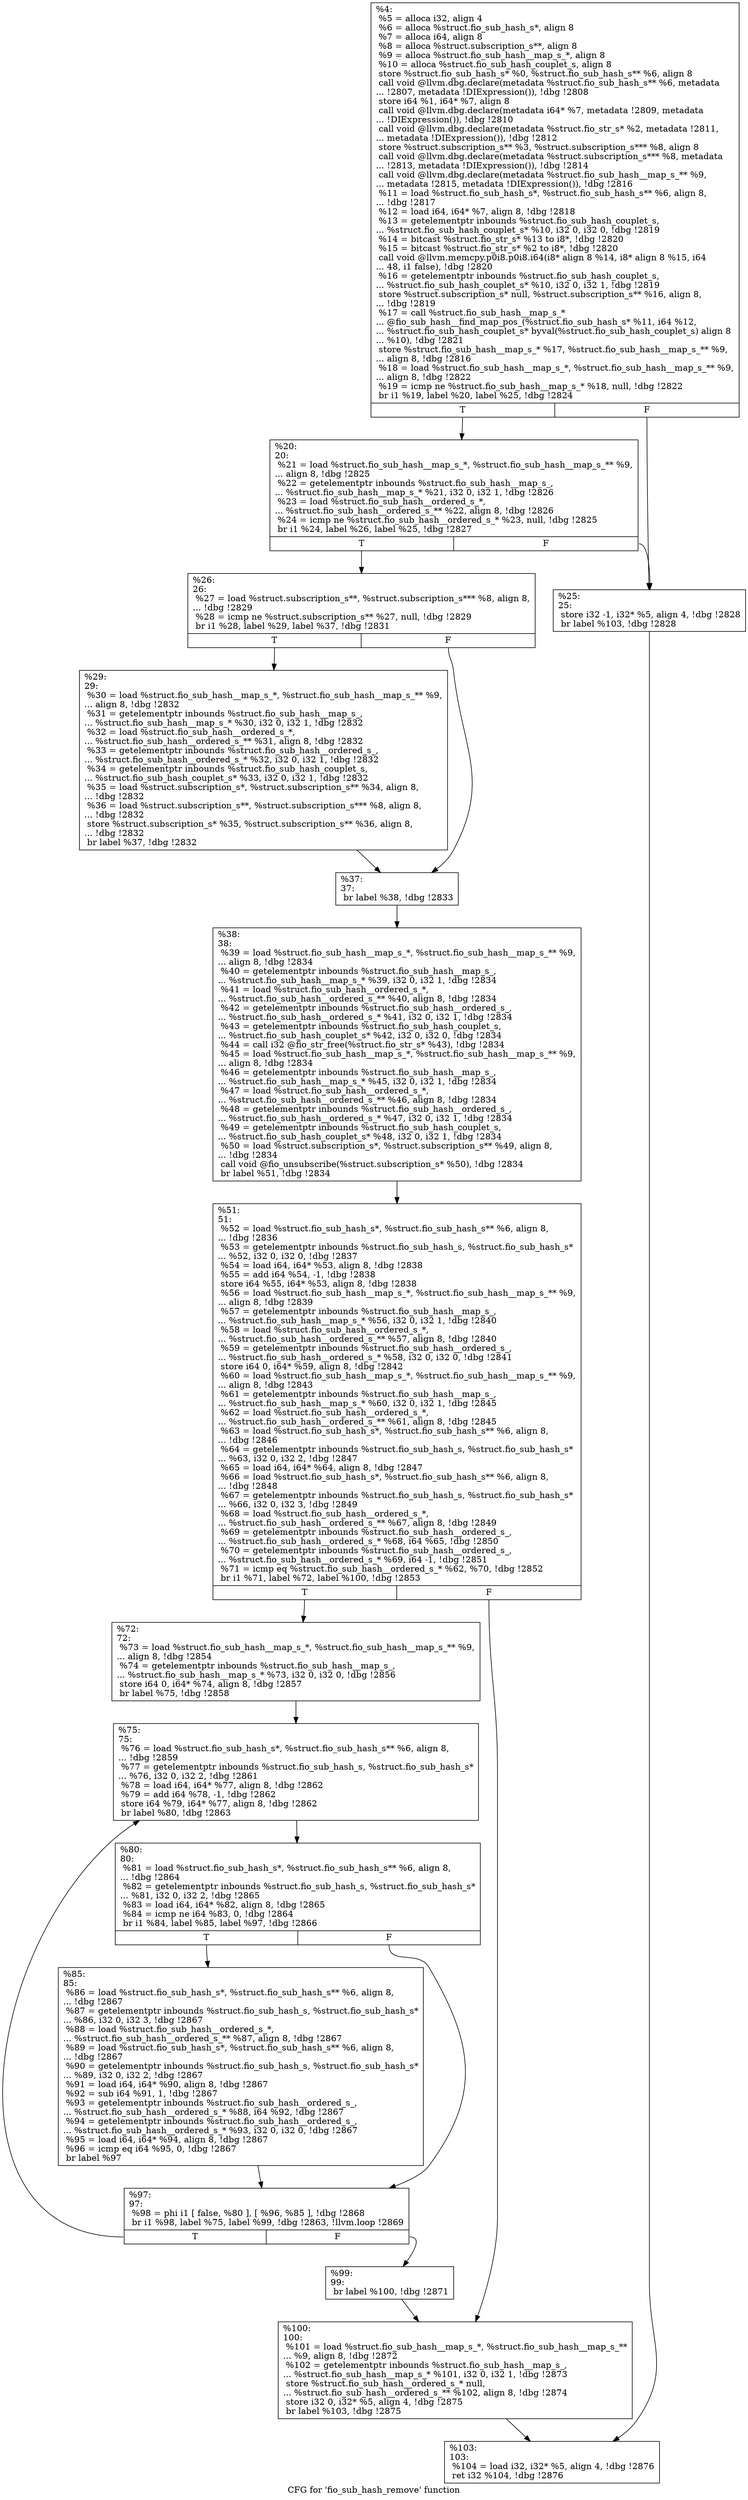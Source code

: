 digraph "CFG for 'fio_sub_hash_remove' function" {
	label="CFG for 'fio_sub_hash_remove' function";

	Node0x55685162a820 [shape=record,label="{%4:\l  %5 = alloca i32, align 4\l  %6 = alloca %struct.fio_sub_hash_s*, align 8\l  %7 = alloca i64, align 8\l  %8 = alloca %struct.subscription_s**, align 8\l  %9 = alloca %struct.fio_sub_hash__map_s_*, align 8\l  %10 = alloca %struct.fio_sub_hash_couplet_s, align 8\l  store %struct.fio_sub_hash_s* %0, %struct.fio_sub_hash_s** %6, align 8\l  call void @llvm.dbg.declare(metadata %struct.fio_sub_hash_s** %6, metadata\l... !2807, metadata !DIExpression()), !dbg !2808\l  store i64 %1, i64* %7, align 8\l  call void @llvm.dbg.declare(metadata i64* %7, metadata !2809, metadata\l... !DIExpression()), !dbg !2810\l  call void @llvm.dbg.declare(metadata %struct.fio_str_s* %2, metadata !2811,\l... metadata !DIExpression()), !dbg !2812\l  store %struct.subscription_s** %3, %struct.subscription_s*** %8, align 8\l  call void @llvm.dbg.declare(metadata %struct.subscription_s*** %8, metadata\l... !2813, metadata !DIExpression()), !dbg !2814\l  call void @llvm.dbg.declare(metadata %struct.fio_sub_hash__map_s_** %9,\l... metadata !2815, metadata !DIExpression()), !dbg !2816\l  %11 = load %struct.fio_sub_hash_s*, %struct.fio_sub_hash_s** %6, align 8,\l... !dbg !2817\l  %12 = load i64, i64* %7, align 8, !dbg !2818\l  %13 = getelementptr inbounds %struct.fio_sub_hash_couplet_s,\l... %struct.fio_sub_hash_couplet_s* %10, i32 0, i32 0, !dbg !2819\l  %14 = bitcast %struct.fio_str_s* %13 to i8*, !dbg !2820\l  %15 = bitcast %struct.fio_str_s* %2 to i8*, !dbg !2820\l  call void @llvm.memcpy.p0i8.p0i8.i64(i8* align 8 %14, i8* align 8 %15, i64\l... 48, i1 false), !dbg !2820\l  %16 = getelementptr inbounds %struct.fio_sub_hash_couplet_s,\l... %struct.fio_sub_hash_couplet_s* %10, i32 0, i32 1, !dbg !2819\l  store %struct.subscription_s* null, %struct.subscription_s** %16, align 8,\l... !dbg !2819\l  %17 = call %struct.fio_sub_hash__map_s_*\l... @fio_sub_hash__find_map_pos_(%struct.fio_sub_hash_s* %11, i64 %12,\l... %struct.fio_sub_hash_couplet_s* byval(%struct.fio_sub_hash_couplet_s) align 8\l... %10), !dbg !2821\l  store %struct.fio_sub_hash__map_s_* %17, %struct.fio_sub_hash__map_s_** %9,\l... align 8, !dbg !2816\l  %18 = load %struct.fio_sub_hash__map_s_*, %struct.fio_sub_hash__map_s_** %9,\l... align 8, !dbg !2822\l  %19 = icmp ne %struct.fio_sub_hash__map_s_* %18, null, !dbg !2822\l  br i1 %19, label %20, label %25, !dbg !2824\l|{<s0>T|<s1>F}}"];
	Node0x55685162a820:s0 -> Node0x55685162c130;
	Node0x55685162a820:s1 -> Node0x55685162c180;
	Node0x55685162c130 [shape=record,label="{%20:\l20:                                               \l  %21 = load %struct.fio_sub_hash__map_s_*, %struct.fio_sub_hash__map_s_** %9,\l... align 8, !dbg !2825\l  %22 = getelementptr inbounds %struct.fio_sub_hash__map_s_,\l... %struct.fio_sub_hash__map_s_* %21, i32 0, i32 1, !dbg !2826\l  %23 = load %struct.fio_sub_hash__ordered_s_*,\l... %struct.fio_sub_hash__ordered_s_** %22, align 8, !dbg !2826\l  %24 = icmp ne %struct.fio_sub_hash__ordered_s_* %23, null, !dbg !2825\l  br i1 %24, label %26, label %25, !dbg !2827\l|{<s0>T|<s1>F}}"];
	Node0x55685162c130:s0 -> Node0x55685162c1d0;
	Node0x55685162c130:s1 -> Node0x55685162c180;
	Node0x55685162c180 [shape=record,label="{%25:\l25:                                               \l  store i32 -1, i32* %5, align 4, !dbg !2828\l  br label %103, !dbg !2828\l}"];
	Node0x55685162c180 -> Node0x55685162c590;
	Node0x55685162c1d0 [shape=record,label="{%26:\l26:                                               \l  %27 = load %struct.subscription_s**, %struct.subscription_s*** %8, align 8,\l... !dbg !2829\l  %28 = icmp ne %struct.subscription_s** %27, null, !dbg !2829\l  br i1 %28, label %29, label %37, !dbg !2831\l|{<s0>T|<s1>F}}"];
	Node0x55685162c1d0:s0 -> Node0x55685162c220;
	Node0x55685162c1d0:s1 -> Node0x55685162c270;
	Node0x55685162c220 [shape=record,label="{%29:\l29:                                               \l  %30 = load %struct.fio_sub_hash__map_s_*, %struct.fio_sub_hash__map_s_** %9,\l... align 8, !dbg !2832\l  %31 = getelementptr inbounds %struct.fio_sub_hash__map_s_,\l... %struct.fio_sub_hash__map_s_* %30, i32 0, i32 1, !dbg !2832\l  %32 = load %struct.fio_sub_hash__ordered_s_*,\l... %struct.fio_sub_hash__ordered_s_** %31, align 8, !dbg !2832\l  %33 = getelementptr inbounds %struct.fio_sub_hash__ordered_s_,\l... %struct.fio_sub_hash__ordered_s_* %32, i32 0, i32 1, !dbg !2832\l  %34 = getelementptr inbounds %struct.fio_sub_hash_couplet_s,\l... %struct.fio_sub_hash_couplet_s* %33, i32 0, i32 1, !dbg !2832\l  %35 = load %struct.subscription_s*, %struct.subscription_s** %34, align 8,\l... !dbg !2832\l  %36 = load %struct.subscription_s**, %struct.subscription_s*** %8, align 8,\l... !dbg !2832\l  store %struct.subscription_s* %35, %struct.subscription_s** %36, align 8,\l... !dbg !2832\l  br label %37, !dbg !2832\l}"];
	Node0x55685162c220 -> Node0x55685162c270;
	Node0x55685162c270 [shape=record,label="{%37:\l37:                                               \l  br label %38, !dbg !2833\l}"];
	Node0x55685162c270 -> Node0x55685162c2c0;
	Node0x55685162c2c0 [shape=record,label="{%38:\l38:                                               \l  %39 = load %struct.fio_sub_hash__map_s_*, %struct.fio_sub_hash__map_s_** %9,\l... align 8, !dbg !2834\l  %40 = getelementptr inbounds %struct.fio_sub_hash__map_s_,\l... %struct.fio_sub_hash__map_s_* %39, i32 0, i32 1, !dbg !2834\l  %41 = load %struct.fio_sub_hash__ordered_s_*,\l... %struct.fio_sub_hash__ordered_s_** %40, align 8, !dbg !2834\l  %42 = getelementptr inbounds %struct.fio_sub_hash__ordered_s_,\l... %struct.fio_sub_hash__ordered_s_* %41, i32 0, i32 1, !dbg !2834\l  %43 = getelementptr inbounds %struct.fio_sub_hash_couplet_s,\l... %struct.fio_sub_hash_couplet_s* %42, i32 0, i32 0, !dbg !2834\l  %44 = call i32 @fio_str_free(%struct.fio_str_s* %43), !dbg !2834\l  %45 = load %struct.fio_sub_hash__map_s_*, %struct.fio_sub_hash__map_s_** %9,\l... align 8, !dbg !2834\l  %46 = getelementptr inbounds %struct.fio_sub_hash__map_s_,\l... %struct.fio_sub_hash__map_s_* %45, i32 0, i32 1, !dbg !2834\l  %47 = load %struct.fio_sub_hash__ordered_s_*,\l... %struct.fio_sub_hash__ordered_s_** %46, align 8, !dbg !2834\l  %48 = getelementptr inbounds %struct.fio_sub_hash__ordered_s_,\l... %struct.fio_sub_hash__ordered_s_* %47, i32 0, i32 1, !dbg !2834\l  %49 = getelementptr inbounds %struct.fio_sub_hash_couplet_s,\l... %struct.fio_sub_hash_couplet_s* %48, i32 0, i32 1, !dbg !2834\l  %50 = load %struct.subscription_s*, %struct.subscription_s** %49, align 8,\l... !dbg !2834\l  call void @fio_unsubscribe(%struct.subscription_s* %50), !dbg !2834\l  br label %51, !dbg !2834\l}"];
	Node0x55685162c2c0 -> Node0x55685162c310;
	Node0x55685162c310 [shape=record,label="{%51:\l51:                                               \l  %52 = load %struct.fio_sub_hash_s*, %struct.fio_sub_hash_s** %6, align 8,\l... !dbg !2836\l  %53 = getelementptr inbounds %struct.fio_sub_hash_s, %struct.fio_sub_hash_s*\l... %52, i32 0, i32 0, !dbg !2837\l  %54 = load i64, i64* %53, align 8, !dbg !2838\l  %55 = add i64 %54, -1, !dbg !2838\l  store i64 %55, i64* %53, align 8, !dbg !2838\l  %56 = load %struct.fio_sub_hash__map_s_*, %struct.fio_sub_hash__map_s_** %9,\l... align 8, !dbg !2839\l  %57 = getelementptr inbounds %struct.fio_sub_hash__map_s_,\l... %struct.fio_sub_hash__map_s_* %56, i32 0, i32 1, !dbg !2840\l  %58 = load %struct.fio_sub_hash__ordered_s_*,\l... %struct.fio_sub_hash__ordered_s_** %57, align 8, !dbg !2840\l  %59 = getelementptr inbounds %struct.fio_sub_hash__ordered_s_,\l... %struct.fio_sub_hash__ordered_s_* %58, i32 0, i32 0, !dbg !2841\l  store i64 0, i64* %59, align 8, !dbg !2842\l  %60 = load %struct.fio_sub_hash__map_s_*, %struct.fio_sub_hash__map_s_** %9,\l... align 8, !dbg !2843\l  %61 = getelementptr inbounds %struct.fio_sub_hash__map_s_,\l... %struct.fio_sub_hash__map_s_* %60, i32 0, i32 1, !dbg !2845\l  %62 = load %struct.fio_sub_hash__ordered_s_*,\l... %struct.fio_sub_hash__ordered_s_** %61, align 8, !dbg !2845\l  %63 = load %struct.fio_sub_hash_s*, %struct.fio_sub_hash_s** %6, align 8,\l... !dbg !2846\l  %64 = getelementptr inbounds %struct.fio_sub_hash_s, %struct.fio_sub_hash_s*\l... %63, i32 0, i32 2, !dbg !2847\l  %65 = load i64, i64* %64, align 8, !dbg !2847\l  %66 = load %struct.fio_sub_hash_s*, %struct.fio_sub_hash_s** %6, align 8,\l... !dbg !2848\l  %67 = getelementptr inbounds %struct.fio_sub_hash_s, %struct.fio_sub_hash_s*\l... %66, i32 0, i32 3, !dbg !2849\l  %68 = load %struct.fio_sub_hash__ordered_s_*,\l... %struct.fio_sub_hash__ordered_s_** %67, align 8, !dbg !2849\l  %69 = getelementptr inbounds %struct.fio_sub_hash__ordered_s_,\l... %struct.fio_sub_hash__ordered_s_* %68, i64 %65, !dbg !2850\l  %70 = getelementptr inbounds %struct.fio_sub_hash__ordered_s_,\l... %struct.fio_sub_hash__ordered_s_* %69, i64 -1, !dbg !2851\l  %71 = icmp eq %struct.fio_sub_hash__ordered_s_* %62, %70, !dbg !2852\l  br i1 %71, label %72, label %100, !dbg !2853\l|{<s0>T|<s1>F}}"];
	Node0x55685162c310:s0 -> Node0x55685162c360;
	Node0x55685162c310:s1 -> Node0x55685162c540;
	Node0x55685162c360 [shape=record,label="{%72:\l72:                                               \l  %73 = load %struct.fio_sub_hash__map_s_*, %struct.fio_sub_hash__map_s_** %9,\l... align 8, !dbg !2854\l  %74 = getelementptr inbounds %struct.fio_sub_hash__map_s_,\l... %struct.fio_sub_hash__map_s_* %73, i32 0, i32 0, !dbg !2856\l  store i64 0, i64* %74, align 8, !dbg !2857\l  br label %75, !dbg !2858\l}"];
	Node0x55685162c360 -> Node0x55685162c3b0;
	Node0x55685162c3b0 [shape=record,label="{%75:\l75:                                               \l  %76 = load %struct.fio_sub_hash_s*, %struct.fio_sub_hash_s** %6, align 8,\l... !dbg !2859\l  %77 = getelementptr inbounds %struct.fio_sub_hash_s, %struct.fio_sub_hash_s*\l... %76, i32 0, i32 2, !dbg !2861\l  %78 = load i64, i64* %77, align 8, !dbg !2862\l  %79 = add i64 %78, -1, !dbg !2862\l  store i64 %79, i64* %77, align 8, !dbg !2862\l  br label %80, !dbg !2863\l}"];
	Node0x55685162c3b0 -> Node0x55685162c400;
	Node0x55685162c400 [shape=record,label="{%80:\l80:                                               \l  %81 = load %struct.fio_sub_hash_s*, %struct.fio_sub_hash_s** %6, align 8,\l... !dbg !2864\l  %82 = getelementptr inbounds %struct.fio_sub_hash_s, %struct.fio_sub_hash_s*\l... %81, i32 0, i32 2, !dbg !2865\l  %83 = load i64, i64* %82, align 8, !dbg !2865\l  %84 = icmp ne i64 %83, 0, !dbg !2864\l  br i1 %84, label %85, label %97, !dbg !2866\l|{<s0>T|<s1>F}}"];
	Node0x55685162c400:s0 -> Node0x55685162c450;
	Node0x55685162c400:s1 -> Node0x55685162c4a0;
	Node0x55685162c450 [shape=record,label="{%85:\l85:                                               \l  %86 = load %struct.fio_sub_hash_s*, %struct.fio_sub_hash_s** %6, align 8,\l... !dbg !2867\l  %87 = getelementptr inbounds %struct.fio_sub_hash_s, %struct.fio_sub_hash_s*\l... %86, i32 0, i32 3, !dbg !2867\l  %88 = load %struct.fio_sub_hash__ordered_s_*,\l... %struct.fio_sub_hash__ordered_s_** %87, align 8, !dbg !2867\l  %89 = load %struct.fio_sub_hash_s*, %struct.fio_sub_hash_s** %6, align 8,\l... !dbg !2867\l  %90 = getelementptr inbounds %struct.fio_sub_hash_s, %struct.fio_sub_hash_s*\l... %89, i32 0, i32 2, !dbg !2867\l  %91 = load i64, i64* %90, align 8, !dbg !2867\l  %92 = sub i64 %91, 1, !dbg !2867\l  %93 = getelementptr inbounds %struct.fio_sub_hash__ordered_s_,\l... %struct.fio_sub_hash__ordered_s_* %88, i64 %92, !dbg !2867\l  %94 = getelementptr inbounds %struct.fio_sub_hash__ordered_s_,\l... %struct.fio_sub_hash__ordered_s_* %93, i32 0, i32 0, !dbg !2867\l  %95 = load i64, i64* %94, align 8, !dbg !2867\l  %96 = icmp eq i64 %95, 0, !dbg !2867\l  br label %97\l}"];
	Node0x55685162c450 -> Node0x55685162c4a0;
	Node0x55685162c4a0 [shape=record,label="{%97:\l97:                                               \l  %98 = phi i1 [ false, %80 ], [ %96, %85 ], !dbg !2868\l  br i1 %98, label %75, label %99, !dbg !2863, !llvm.loop !2869\l|{<s0>T|<s1>F}}"];
	Node0x55685162c4a0:s0 -> Node0x55685162c3b0;
	Node0x55685162c4a0:s1 -> Node0x55685162c4f0;
	Node0x55685162c4f0 [shape=record,label="{%99:\l99:                                               \l  br label %100, !dbg !2871\l}"];
	Node0x55685162c4f0 -> Node0x55685162c540;
	Node0x55685162c540 [shape=record,label="{%100:\l100:                                              \l  %101 = load %struct.fio_sub_hash__map_s_*, %struct.fio_sub_hash__map_s_**\l... %9, align 8, !dbg !2872\l  %102 = getelementptr inbounds %struct.fio_sub_hash__map_s_,\l... %struct.fio_sub_hash__map_s_* %101, i32 0, i32 1, !dbg !2873\l  store %struct.fio_sub_hash__ordered_s_* null,\l... %struct.fio_sub_hash__ordered_s_** %102, align 8, !dbg !2874\l  store i32 0, i32* %5, align 4, !dbg !2875\l  br label %103, !dbg !2875\l}"];
	Node0x55685162c540 -> Node0x55685162c590;
	Node0x55685162c590 [shape=record,label="{%103:\l103:                                              \l  %104 = load i32, i32* %5, align 4, !dbg !2876\l  ret i32 %104, !dbg !2876\l}"];
}
